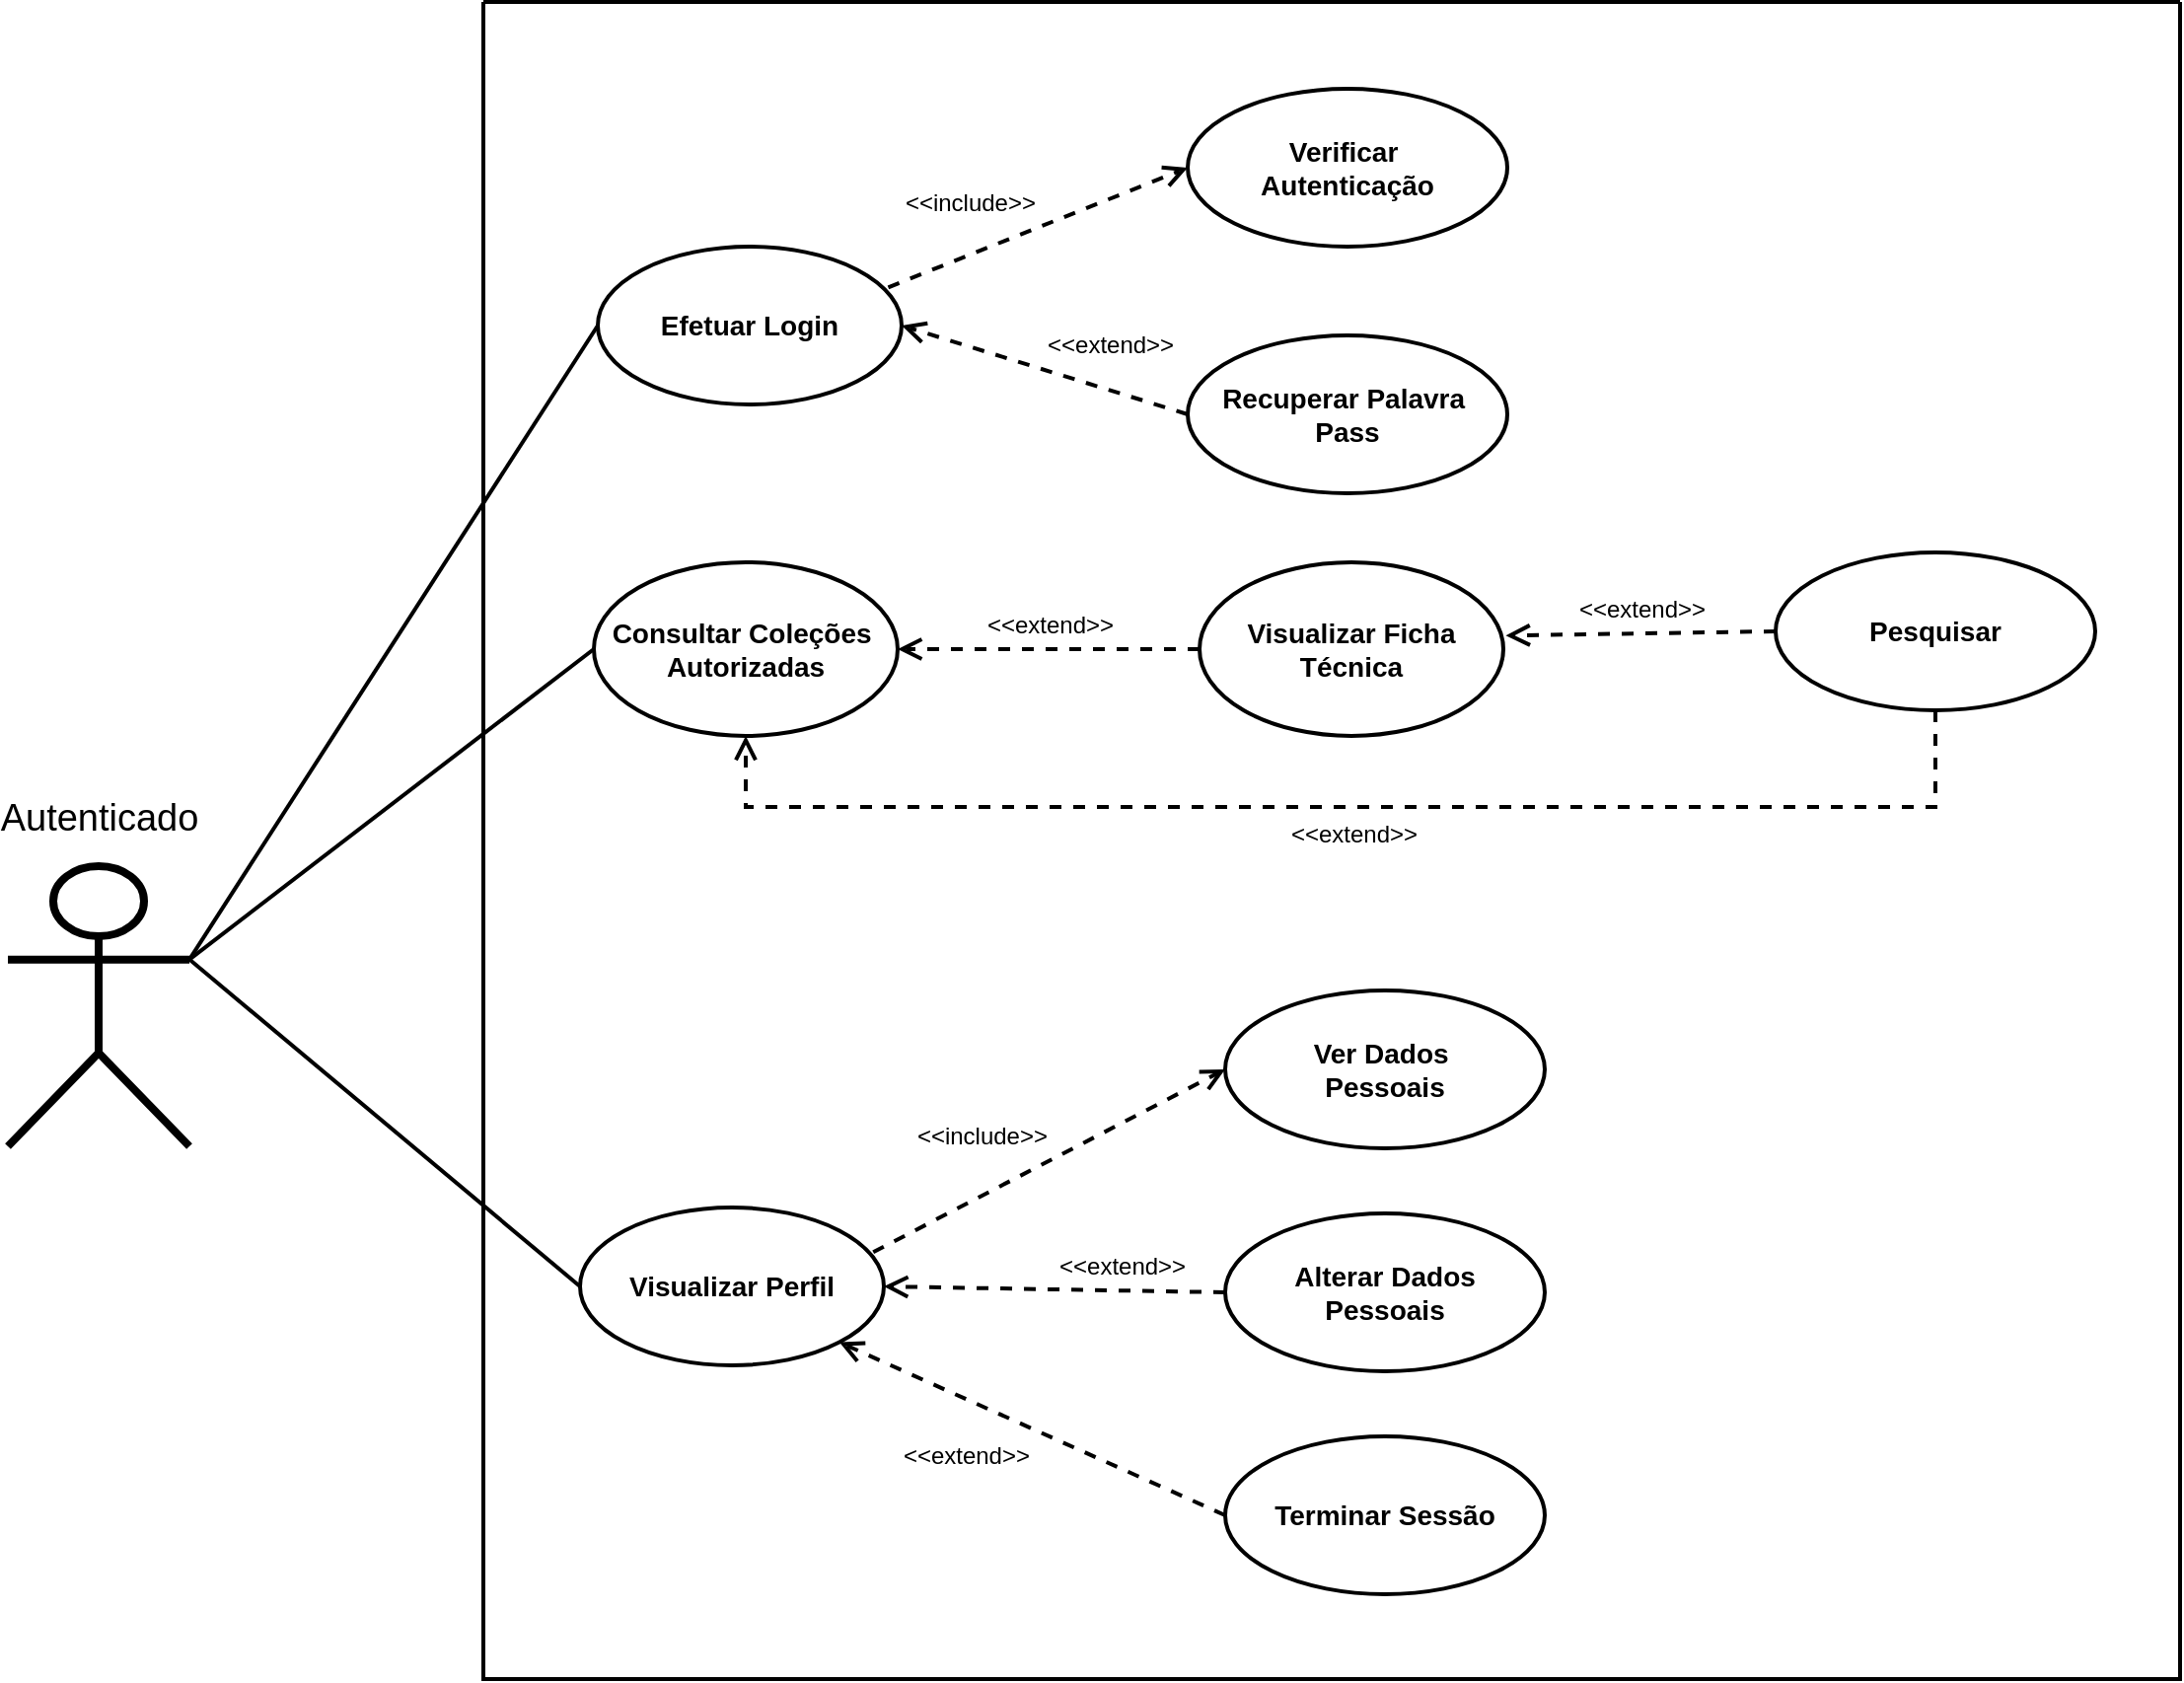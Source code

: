 <mxfile version="24.7.17">
  <diagram name="Page-1" id="JkBH68v1kmW2dShaF_-4">
    <mxGraphModel dx="2074" dy="1082" grid="0" gridSize="10" guides="1" tooltips="1" connect="1" arrows="1" fold="1" page="1" pageScale="1" pageWidth="1169" pageHeight="1654" background="#FFFFFF" math="0" shadow="0">
      <root>
        <mxCell id="0" />
        <mxCell id="1" parent="0" />
        <mxCell id="5GDT1VdVrxaByCDPPIs3-1" value="" style="swimlane;startSize=0;strokeWidth=2;rounded=1;swimlaneLine=0;fillColor=none;labelBackgroundColor=none;perimeterSpacing=2;" parent="1" vertex="1">
          <mxGeometry x="270" y="80" width="860" height="850" as="geometry" />
        </mxCell>
        <mxCell id="5GDT1VdVrxaByCDPPIs3-2" value="Efetuar Login" style="ellipse;whiteSpace=wrap;html=1;fillColor=none;strokeWidth=2;fontSize=14;fontStyle=1;labelBackgroundColor=none;" parent="5GDT1VdVrxaByCDPPIs3-1" vertex="1">
          <mxGeometry x="58" y="124" width="154" height="80" as="geometry" />
        </mxCell>
        <mxCell id="5GDT1VdVrxaByCDPPIs3-5" value="Visualizar Perfil" style="ellipse;whiteSpace=wrap;html=1;fillColor=none;strokeWidth=2;fontSize=14;fontStyle=1;labelBackgroundColor=none;" parent="5GDT1VdVrxaByCDPPIs3-1" vertex="1">
          <mxGeometry x="49" y="611" width="154" height="80" as="geometry" />
        </mxCell>
        <mxCell id="5GDT1VdVrxaByCDPPIs3-6" value="Verificar&amp;nbsp;&lt;div&gt;Autenticação&lt;/div&gt;" style="ellipse;whiteSpace=wrap;html=1;fillColor=none;strokeWidth=2;fontSize=14;fontStyle=1;labelBackgroundColor=none;" parent="5GDT1VdVrxaByCDPPIs3-1" vertex="1">
          <mxGeometry x="357" y="44" width="162" height="80" as="geometry" />
        </mxCell>
        <mxCell id="5GDT1VdVrxaByCDPPIs3-8" value="Recuperar Palavra&amp;nbsp;&lt;div&gt;Pass&lt;/div&gt;" style="ellipse;whiteSpace=wrap;html=1;fillColor=none;strokeWidth=2;fontSize=14;fontStyle=1;labelBackgroundColor=none;" parent="5GDT1VdVrxaByCDPPIs3-1" vertex="1">
          <mxGeometry x="357" y="169" width="162" height="80" as="geometry" />
        </mxCell>
        <mxCell id="5GDT1VdVrxaByCDPPIs3-9" value="&amp;lt;&amp;lt;extend&amp;gt;&amp;gt;" style="endArrow=open;startArrow=none;endFill=0;startFill=0;endSize=8;html=1;verticalAlign=bottom;dashed=1;labelBackgroundColor=none;rounded=0;strokeWidth=2;exitX=0;exitY=0.5;exitDx=0;exitDy=0;entryX=1;entryY=0.5;entryDx=0;entryDy=0;fontColor=default;spacingBottom=3;labelPosition=right;verticalLabelPosition=top;align=left;fontSize=12;" parent="5GDT1VdVrxaByCDPPIs3-1" source="5GDT1VdVrxaByCDPPIs3-8" target="5GDT1VdVrxaByCDPPIs3-2" edge="1">
          <mxGeometry width="160" relative="1" as="geometry">
            <mxPoint x="271" y="341" as="sourcePoint" />
            <mxPoint x="202" y="173" as="targetPoint" />
          </mxGeometry>
        </mxCell>
        <mxCell id="5GDT1VdVrxaByCDPPIs3-21" value="&amp;lt;&amp;lt;extend&amp;gt;&amp;gt;" style="endArrow=open;startArrow=none;endFill=0;startFill=0;endSize=8;html=1;verticalAlign=top;dashed=1;labelBackgroundColor=none;rounded=0;strokeWidth=2;exitX=0.5;exitY=1;exitDx=0;exitDy=0;fontColor=default;spacingBottom=3;labelPosition=center;verticalLabelPosition=bottom;align=center;edgeStyle=orthogonalEdgeStyle;fontSize=12;entryX=0.5;entryY=1;entryDx=0;entryDy=0;" parent="5GDT1VdVrxaByCDPPIs3-1" source="Jv30LwrjJd_XuQZeIal5-9" target="Jv30LwrjJd_XuQZeIal5-6" edge="1">
          <mxGeometry width="160" relative="1" as="geometry">
            <mxPoint x="741.0" y="372" as="sourcePoint" />
            <mxPoint x="221.0" y="412" as="targetPoint" />
            <Array as="points">
              <mxPoint x="736" y="408" />
              <mxPoint x="133" y="408" />
            </Array>
          </mxGeometry>
        </mxCell>
        <mxCell id="5GDT1VdVrxaByCDPPIs3-23" value="Ver Dados&amp;nbsp;&lt;div&gt;&lt;div&gt;Pessoais&lt;/div&gt;&lt;/div&gt;" style="ellipse;whiteSpace=wrap;html=1;fillColor=none;strokeWidth=2;fontSize=14;fontStyle=1;labelBackgroundColor=none;" parent="5GDT1VdVrxaByCDPPIs3-1" vertex="1">
          <mxGeometry x="376" y="501" width="162" height="80" as="geometry" />
        </mxCell>
        <mxCell id="5GDT1VdVrxaByCDPPIs3-24" value="&amp;lt;&amp;lt;include&amp;gt;&amp;gt;" style="endArrow=open;startArrow=none;endFill=0;startFill=0;endSize=8;html=1;verticalAlign=bottom;dashed=1;labelBackgroundColor=none;rounded=0;strokeWidth=2;fontColor=default;spacingBottom=3;labelPosition=left;verticalLabelPosition=top;align=right;exitX=0.965;exitY=0.283;exitDx=0;exitDy=0;entryX=0;entryY=0.5;entryDx=0;entryDy=0;fontSize=12;exitPerimeter=0;" parent="5GDT1VdVrxaByCDPPIs3-1" source="5GDT1VdVrxaByCDPPIs3-5" target="5GDT1VdVrxaByCDPPIs3-23" edge="1">
          <mxGeometry width="160" relative="1" as="geometry">
            <mxPoint x="322" y="723" as="sourcePoint" />
            <mxPoint x="538" y="652" as="targetPoint" />
          </mxGeometry>
        </mxCell>
        <mxCell id="5GDT1VdVrxaByCDPPIs3-25" value="Alterar Dados&lt;div&gt;Pessoais&lt;/div&gt;" style="ellipse;whiteSpace=wrap;html=1;fillColor=none;strokeWidth=2;fontSize=14;fontStyle=1;labelBackgroundColor=none;" parent="5GDT1VdVrxaByCDPPIs3-1" vertex="1">
          <mxGeometry x="376" y="614" width="162" height="80" as="geometry" />
        </mxCell>
        <mxCell id="5GDT1VdVrxaByCDPPIs3-26" value="&amp;lt;&amp;lt;extend&amp;gt;&amp;gt;" style="endArrow=open;startArrow=none;endFill=0;startFill=0;endSize=8;html=1;verticalAlign=bottom;dashed=1;labelBackgroundColor=none;rounded=0;strokeWidth=2;exitX=0;exitY=0.5;exitDx=0;exitDy=0;entryX=1;entryY=0.5;entryDx=0;entryDy=0;fontColor=default;spacingBottom=3;labelPosition=right;verticalLabelPosition=top;align=left;fontSize=12;" parent="5GDT1VdVrxaByCDPPIs3-1" source="5GDT1VdVrxaByCDPPIs3-25" target="5GDT1VdVrxaByCDPPIs3-5" edge="1">
          <mxGeometry width="160" relative="1" as="geometry">
            <mxPoint x="276" y="1020" as="sourcePoint" />
            <mxPoint x="200" y="773" as="targetPoint" />
          </mxGeometry>
        </mxCell>
        <mxCell id="5GDT1VdVrxaByCDPPIs3-27" value="Terminar Sessão" style="ellipse;whiteSpace=wrap;html=1;fillColor=none;strokeWidth=2;fontSize=14;fontStyle=1;labelBackgroundColor=none;" parent="5GDT1VdVrxaByCDPPIs3-1" vertex="1">
          <mxGeometry x="376" y="727" width="162" height="80" as="geometry" />
        </mxCell>
        <mxCell id="5GDT1VdVrxaByCDPPIs3-28" value="&amp;lt;&amp;lt;extend&amp;gt;&amp;gt;" style="endArrow=open;startArrow=none;endFill=0;startFill=0;endSize=8;html=1;verticalAlign=top;dashed=1;labelBackgroundColor=none;rounded=0;strokeWidth=2;exitX=0;exitY=0.5;exitDx=0;exitDy=0;entryX=1;entryY=1;entryDx=0;entryDy=0;fontColor=default;spacingBottom=3;labelPosition=left;verticalLabelPosition=bottom;align=right;fontSize=12;" parent="5GDT1VdVrxaByCDPPIs3-1" source="5GDT1VdVrxaByCDPPIs3-27" target="5GDT1VdVrxaByCDPPIs3-5" edge="1">
          <mxGeometry width="160" relative="1" as="geometry">
            <mxPoint x="276" y="1119" as="sourcePoint" />
            <mxPoint x="200" y="873" as="targetPoint" />
          </mxGeometry>
        </mxCell>
        <mxCell id="Jv30LwrjJd_XuQZeIal5-5" value="&amp;lt;&amp;lt;include&amp;gt;&amp;gt;" style="endArrow=open;startArrow=none;endFill=0;startFill=0;endSize=8;html=1;verticalAlign=bottom;dashed=1;labelBackgroundColor=none;rounded=0;strokeWidth=2;exitX=0.956;exitY=0.258;exitDx=0;exitDy=0;fontColor=default;spacingBottom=3;labelPosition=left;verticalLabelPosition=top;align=right;fontSize=12;entryX=0;entryY=0.5;entryDx=0;entryDy=0;exitPerimeter=0;" edge="1" parent="5GDT1VdVrxaByCDPPIs3-1" source="5GDT1VdVrxaByCDPPIs3-2" target="5GDT1VdVrxaByCDPPIs3-6">
          <mxGeometry width="160" relative="1" as="geometry">
            <mxPoint x="188" y="72" as="sourcePoint" />
            <mxPoint x="391" y="72" as="targetPoint" />
          </mxGeometry>
        </mxCell>
        <mxCell id="Jv30LwrjJd_XuQZeIal5-6" value="Consultar Coleções&amp;nbsp;&lt;div&gt;Autorizadas&lt;/div&gt;" style="ellipse;whiteSpace=wrap;fillColor=none;strokeWidth=2;fontSize=14;fontStyle=1;html=1;align=center;labelBackgroundColor=none;" vertex="1" parent="5GDT1VdVrxaByCDPPIs3-1">
          <mxGeometry x="56" y="284" width="154" height="88" as="geometry" />
        </mxCell>
        <mxCell id="Jv30LwrjJd_XuQZeIal5-7" value="&amp;lt;&amp;lt;extend&amp;gt;&amp;gt;" style="endArrow=open;startArrow=none;endFill=0;startFill=0;endSize=8;html=1;verticalAlign=bottom;dashed=1;labelBackgroundColor=none;rounded=0;strokeWidth=2;exitX=0;exitY=0.5;exitDx=0;exitDy=0;entryX=1;entryY=0.5;entryDx=0;entryDy=0;fontColor=default;spacingBottom=3;labelPosition=center;verticalLabelPosition=top;align=center;fontSize=12;" edge="1" parent="5GDT1VdVrxaByCDPPIs3-1" source="Jv30LwrjJd_XuQZeIal5-8" target="Jv30LwrjJd_XuQZeIal5-6">
          <mxGeometry width="160" relative="1" as="geometry">
            <mxPoint x="395" y="360" as="sourcePoint" />
            <mxPoint x="250" y="358" as="targetPoint" />
          </mxGeometry>
        </mxCell>
        <mxCell id="Jv30LwrjJd_XuQZeIal5-8" value="&lt;div&gt;Visualizar Ficha&lt;/div&gt;&lt;div&gt;Técnica&lt;/div&gt;" style="ellipse;whiteSpace=wrap;fillColor=none;strokeWidth=2;fontSize=14;fontStyle=1;html=1;align=center;labelBackgroundColor=none;" vertex="1" parent="5GDT1VdVrxaByCDPPIs3-1">
          <mxGeometry x="363" y="284" width="154" height="88" as="geometry" />
        </mxCell>
        <mxCell id="Jv30LwrjJd_XuQZeIal5-9" value="Pesquisar" style="ellipse;whiteSpace=wrap;html=1;fillColor=none;strokeWidth=2;fontSize=14;fontStyle=1;labelBackgroundColor=none;" vertex="1" parent="5GDT1VdVrxaByCDPPIs3-1">
          <mxGeometry x="655" y="279" width="162" height="80" as="geometry" />
        </mxCell>
        <mxCell id="Jv30LwrjJd_XuQZeIal5-10" value="&amp;lt;&amp;lt;extend&amp;gt;&amp;gt;" style="endArrow=open;startArrow=none;endFill=0;startFill=0;endSize=8;html=1;verticalAlign=bottom;dashed=1;labelBackgroundColor=none;rounded=0;strokeWidth=2;exitX=0;exitY=0.5;exitDx=0;exitDy=0;entryX=1.008;entryY=0.422;entryDx=0;entryDy=0;fontColor=default;spacingBottom=3;labelPosition=center;verticalLabelPosition=top;align=center;fontSize=12;entryPerimeter=0;" edge="1" parent="5GDT1VdVrxaByCDPPIs3-1" source="Jv30LwrjJd_XuQZeIal5-9" target="Jv30LwrjJd_XuQZeIal5-8">
          <mxGeometry width="160" relative="1" as="geometry">
            <mxPoint x="719" y="416" as="sourcePoint" />
            <mxPoint x="519" y="324" as="targetPoint" />
          </mxGeometry>
        </mxCell>
        <mxCell id="5GDT1VdVrxaByCDPPIs3-29" value="&lt;div&gt;Autenticado&lt;/div&gt;" style="shape=umlActor;verticalLabelPosition=top;verticalAlign=bottom;html=1;outlineConnect=0;strokeWidth=4;labelPosition=center;align=center;spacingTop=3;spacingBottom=4;fontSize=19;fontStyle=0;spacing=8;perimeterSpacing=0;labelBackgroundColor=none;labelBorderColor=none;fillColor=none;" parent="1" vertex="1">
          <mxGeometry x="29" y="518" width="92" height="142" as="geometry" />
        </mxCell>
        <mxCell id="5GDT1VdVrxaByCDPPIs3-30" value="" style="endArrow=none;html=1;rounded=0;entryX=0;entryY=0.5;entryDx=0;entryDy=0;fontColor=default;strokeWidth=2;exitX=1;exitY=0.333;exitDx=0;exitDy=0;exitPerimeter=0;labelBackgroundColor=none;" parent="1" source="5GDT1VdVrxaByCDPPIs3-29" target="Jv30LwrjJd_XuQZeIal5-6" edge="1">
          <mxGeometry width="50" height="50" relative="1" as="geometry">
            <mxPoint x="87" y="369" as="sourcePoint" />
            <mxPoint x="328.0" y="401" as="targetPoint" />
          </mxGeometry>
        </mxCell>
        <mxCell id="5GDT1VdVrxaByCDPPIs3-32" value="" style="endArrow=none;html=1;rounded=0;exitX=1;exitY=0.333;exitDx=0;exitDy=0;exitPerimeter=0;entryX=0;entryY=0.5;entryDx=0;entryDy=0;fontColor=default;strokeWidth=2;labelBackgroundColor=none;" parent="1" source="5GDT1VdVrxaByCDPPIs3-29" target="5GDT1VdVrxaByCDPPIs3-5" edge="1">
          <mxGeometry width="50" height="50" relative="1" as="geometry">
            <mxPoint x="84" y="703" as="sourcePoint" />
            <mxPoint x="367" y="718" as="targetPoint" />
          </mxGeometry>
        </mxCell>
        <mxCell id="5GDT1VdVrxaByCDPPIs3-33" value="" style="endArrow=none;html=1;rounded=0;exitX=1;exitY=0.333;exitDx=0;exitDy=0;exitPerimeter=0;entryX=0;entryY=0.5;entryDx=0;entryDy=0;fontColor=default;strokeWidth=2;labelBackgroundColor=none;" parent="1" source="5GDT1VdVrxaByCDPPIs3-29" target="5GDT1VdVrxaByCDPPIs3-2" edge="1">
          <mxGeometry width="50" height="50" relative="1" as="geometry">
            <mxPoint x="322" y="435" as="sourcePoint" />
            <mxPoint x="372" y="385" as="targetPoint" />
          </mxGeometry>
        </mxCell>
      </root>
    </mxGraphModel>
  </diagram>
</mxfile>
